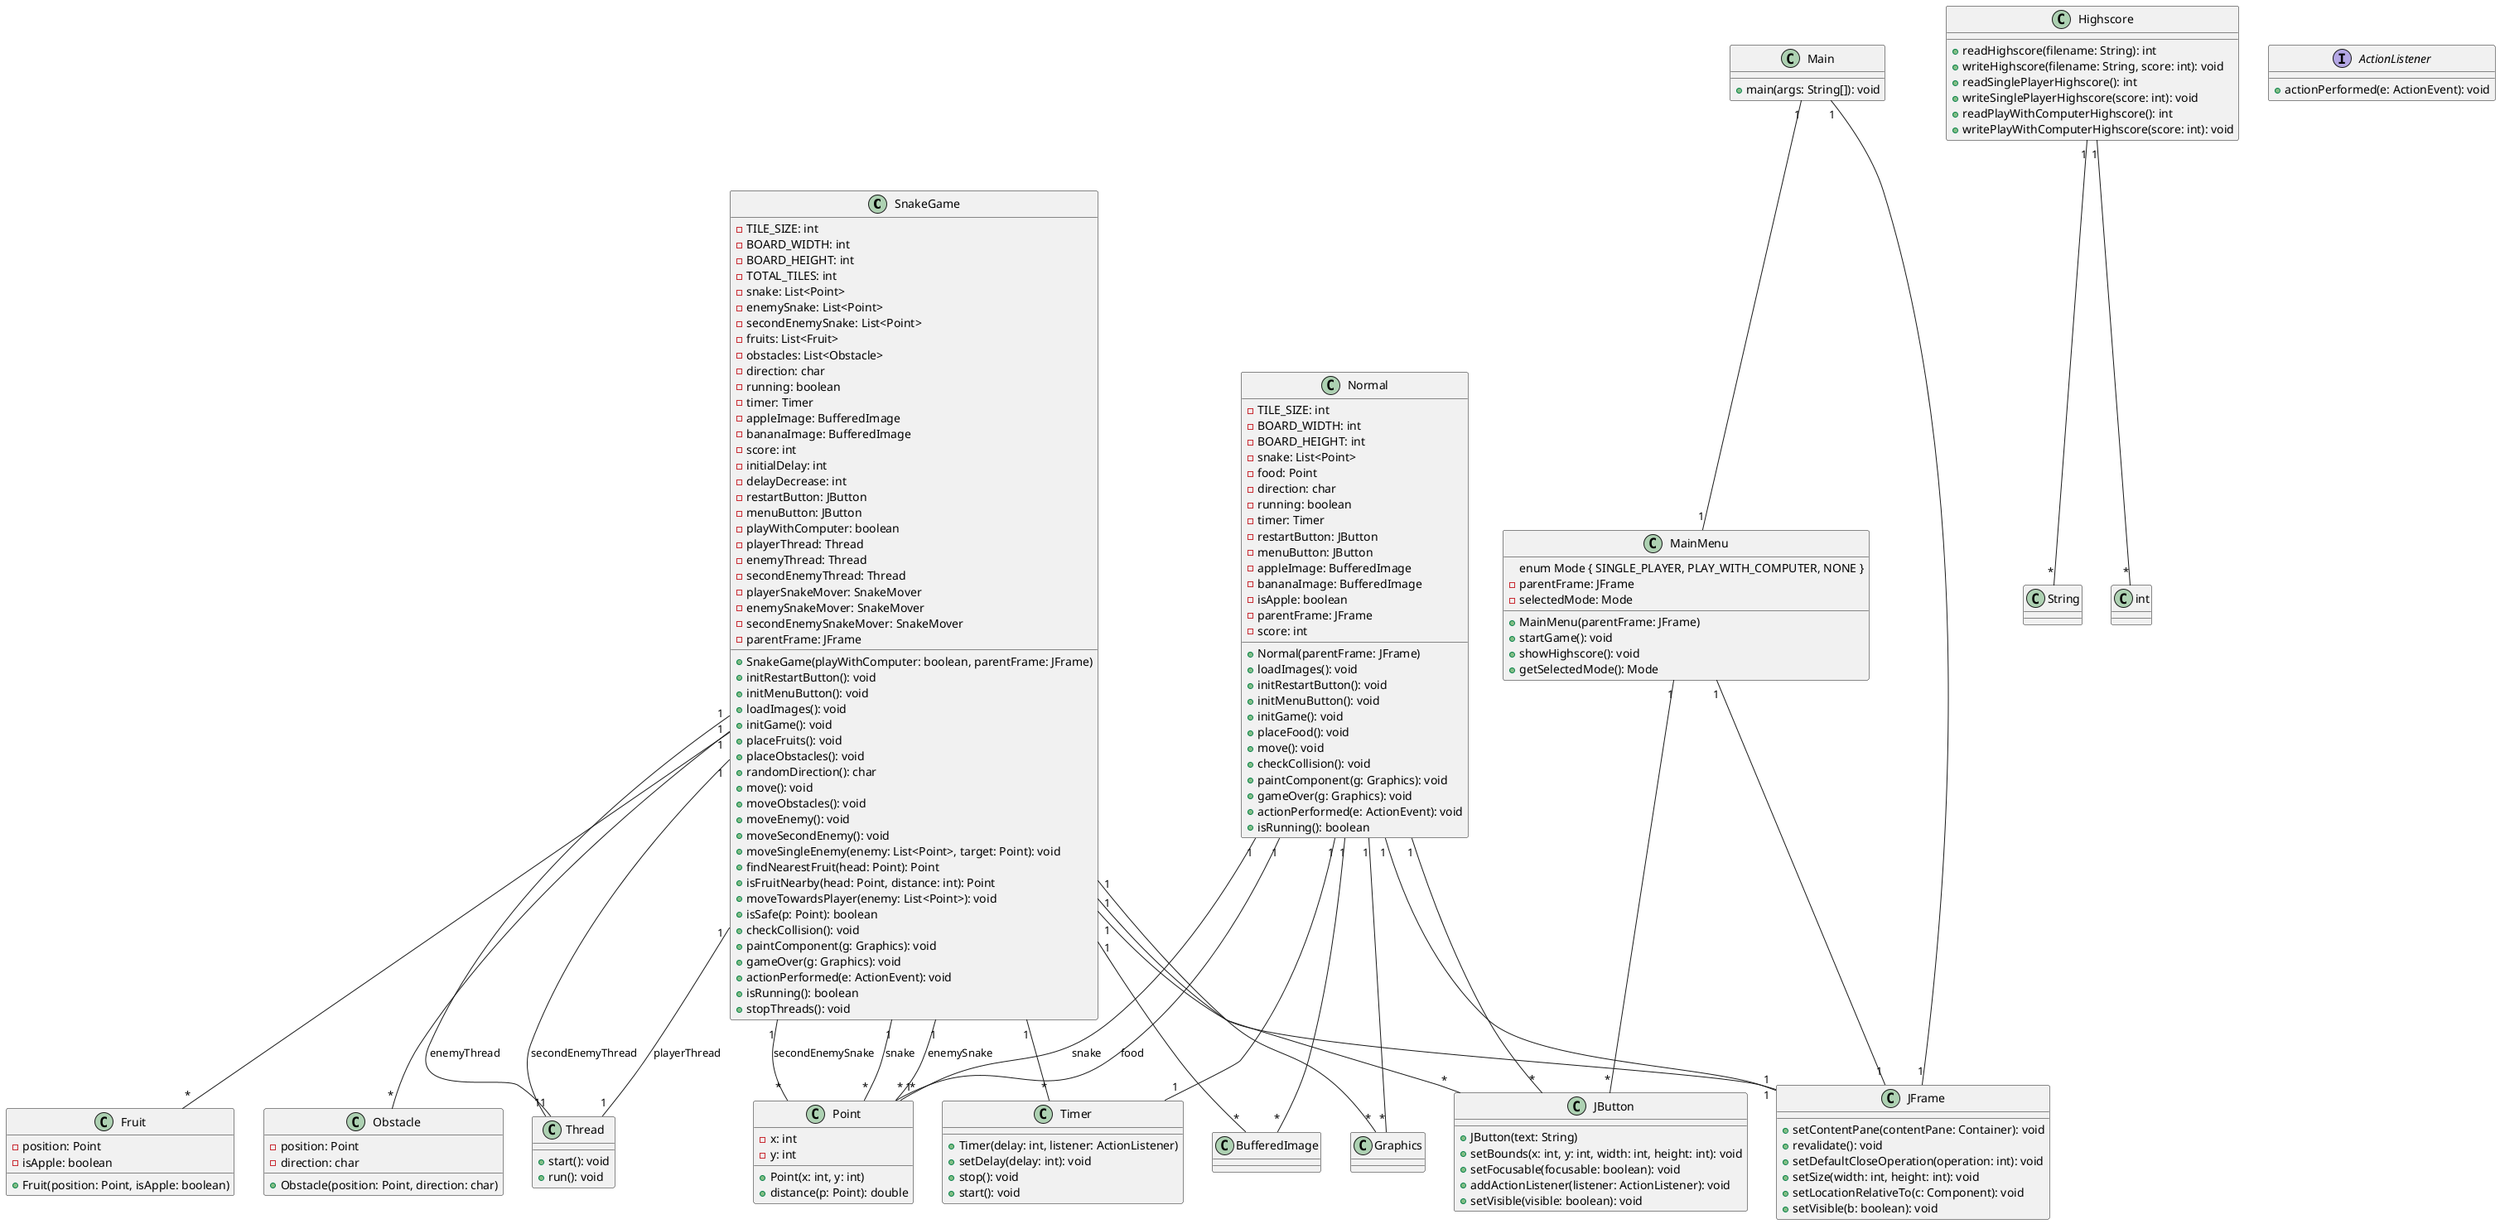 @startuml

class SnakeGame {
  - TILE_SIZE: int
  - BOARD_WIDTH: int
  - BOARD_HEIGHT: int
  - TOTAL_TILES: int
  - snake: List<Point>
  - enemySnake: List<Point>
  - secondEnemySnake: List<Point>
  - fruits: List<Fruit>
  - obstacles: List<Obstacle>
  - direction: char
  - running: boolean
  - timer: Timer
  - appleImage: BufferedImage
  - bananaImage: BufferedImage
  - score: int
  - initialDelay: int
  - delayDecrease: int
  - restartButton: JButton
  - menuButton: JButton
  - playWithComputer: boolean
  - playerThread: Thread
  - enemyThread: Thread
  - secondEnemyThread: Thread
  - playerSnakeMover: SnakeMover
  - enemySnakeMover: SnakeMover
  - secondEnemySnakeMover: SnakeMover
  - parentFrame: JFrame
  + SnakeGame(playWithComputer: boolean, parentFrame: JFrame)
  + initRestartButton(): void
  + initMenuButton(): void
  + loadImages(): void
  + initGame(): void
  + placeFruits(): void
  + placeObstacles(): void
  + randomDirection(): char
  + move(): void
  + moveObstacles(): void
  + moveEnemy(): void
  + moveSecondEnemy(): void
  + moveSingleEnemy(enemy: List<Point>, target: Point): void
  + findNearestFruit(head: Point): Point
  + isFruitNearby(head: Point, distance: int): Point
  + moveTowardsPlayer(enemy: List<Point>): void
  + isSafe(p: Point): boolean
  + checkCollision(): void
  + paintComponent(g: Graphics): void
  + gameOver(g: Graphics): void
  + actionPerformed(e: ActionEvent): void
  + isRunning(): boolean
  + stopThreads(): void
}

class Normal {
  - TILE_SIZE: int
  - BOARD_WIDTH: int
  - BOARD_HEIGHT: int
  - snake: List<Point>
  - food: Point
  - direction: char
  - running: boolean
  - timer: Timer
  - restartButton: JButton
  - menuButton: JButton
  - appleImage: BufferedImage
  - bananaImage: BufferedImage
  - isApple: boolean
  - parentFrame: JFrame
  - score: int
  + Normal(parentFrame: JFrame)
  + loadImages(): void
  + initRestartButton(): void
  + initMenuButton(): void
  + initGame(): void
  + placeFood(): void
  + move(): void
  + checkCollision(): void
  + paintComponent(g: Graphics): void
  + gameOver(g: Graphics): void
  + actionPerformed(e: ActionEvent): void
  + isRunning(): boolean
}

class MainMenu {
  enum Mode { SINGLE_PLAYER, PLAY_WITH_COMPUTER, NONE }
  - parentFrame: JFrame
  - selectedMode: Mode
  + MainMenu(parentFrame: JFrame)
  + startGame(): void
  + showHighscore(): void
  + getSelectedMode(): Mode
}

class Highscore {
  + readHighscore(filename: String): int
  + writeHighscore(filename: String, score: int): void
  + readSinglePlayerHighscore(): int
  + writeSinglePlayerHighscore(score: int): void
  + readPlayWithComputerHighscore(): int
  + writePlayWithComputerHighscore(score: int): void
}

class Main {
  + main(args: String[]): void
}

class Fruit {
  - position: Point
  - isApple: boolean
  + Fruit(position: Point, isApple: boolean)
}

class Obstacle {
  - position: Point
  - direction: char
  + Obstacle(position: Point, direction: char)
}

class Point {
  - x: int
  - y: int
  + Point(x: int, y: int)
  + distance(p: Point): double
}

class Timer {
  + Timer(delay: int, listener: ActionListener)
  + setDelay(delay: int): void
  + stop(): void
  + start(): void
}

class BufferedImage {
}

class Graphics {
}

class JButton {
  + JButton(text: String)
  + setBounds(x: int, y: int, width: int, height: int): void
  + setFocusable(focusable: boolean): void
  + addActionListener(listener: ActionListener): void
  + setVisible(visible: boolean): void
}

class JFrame {
  + setContentPane(contentPane: Container): void
  + revalidate(): void
  + setDefaultCloseOperation(operation: int): void
  + setSize(width: int, height: int): void
  + setLocationRelativeTo(c: Component): void
  + setVisible(b: boolean): void
}

class Thread {
  + start(): void
  + run(): void
}

interface ActionListener {
  + actionPerformed(e: ActionEvent): void
}

MainMenu "1" -- "*" JButton
MainMenu "1" -- "1" JFrame

Highscore "1" -- "*" String
Highscore "1" -- "*" int

SnakeGame "1" -- "*" Fruit
SnakeGame "1" -- "*" Obstacle
SnakeGame "1" -- "*" Point : snake
SnakeGame "1" -- "*" Point : enemySnake
SnakeGame "1" -- "*" Point : secondEnemySnake
SnakeGame "1" -- "*" Timer
SnakeGame "1" -- "*" BufferedImage
SnakeGame "1" -- "*" Graphics
SnakeGame "1" -- "*" JButton
SnakeGame "1" -- "1" JFrame
SnakeGame "1" -- "1" Thread : playerThread
SnakeGame "1" -- "1" Thread : enemyThread
SnakeGame "1" -- "1" Thread : secondEnemyThread

Normal "1" -- "*" Point : snake
Normal "1" -- "1" Point : food
Normal "1" -- "1" Timer
Normal "1" -- "*" BufferedImage
Normal "1" -- "*" Graphics
Normal "1" -- "*" JButton
Normal "1" -- "1" JFrame

Main "1" -- "1" JFrame
Main "1" -- "1" MainMenu

@enduml
